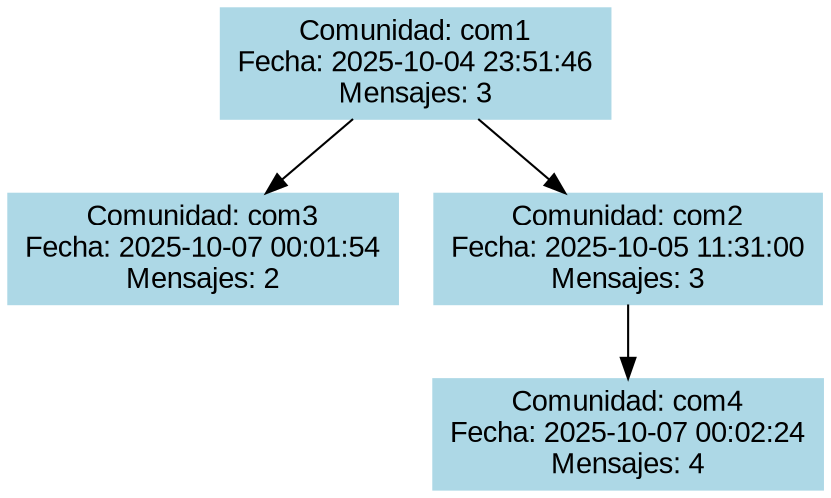 digraph BST {
  node [shape=box, style=filled, color=lightblue, fontname="Arial"];
  rankdir=TB;
"00007FBC23A77A40" [label="Comunidad: com1\nFecha: 2025-10-04 23:51:46\nMensajes: 3"];
"00007FBC23A77A40" -> "00007FBC23A77400";
"00007FBC23A77400" [label="Comunidad: com3\nFecha: 2025-10-07 00:01:54\nMensajes: 2"];
"00007FBC23A77A40" -> "00007FBC23A77540";
"00007FBC23A77540" [label="Comunidad: com2\nFecha: 2025-10-05 11:31:00\nMensajes: 3"];
"00007FBC23A77540" -> "00007FBC23A77340";
"00007FBC23A77340" [label="Comunidad: com4\nFecha: 2025-10-07 00:02:24\nMensajes: 4"];
}
